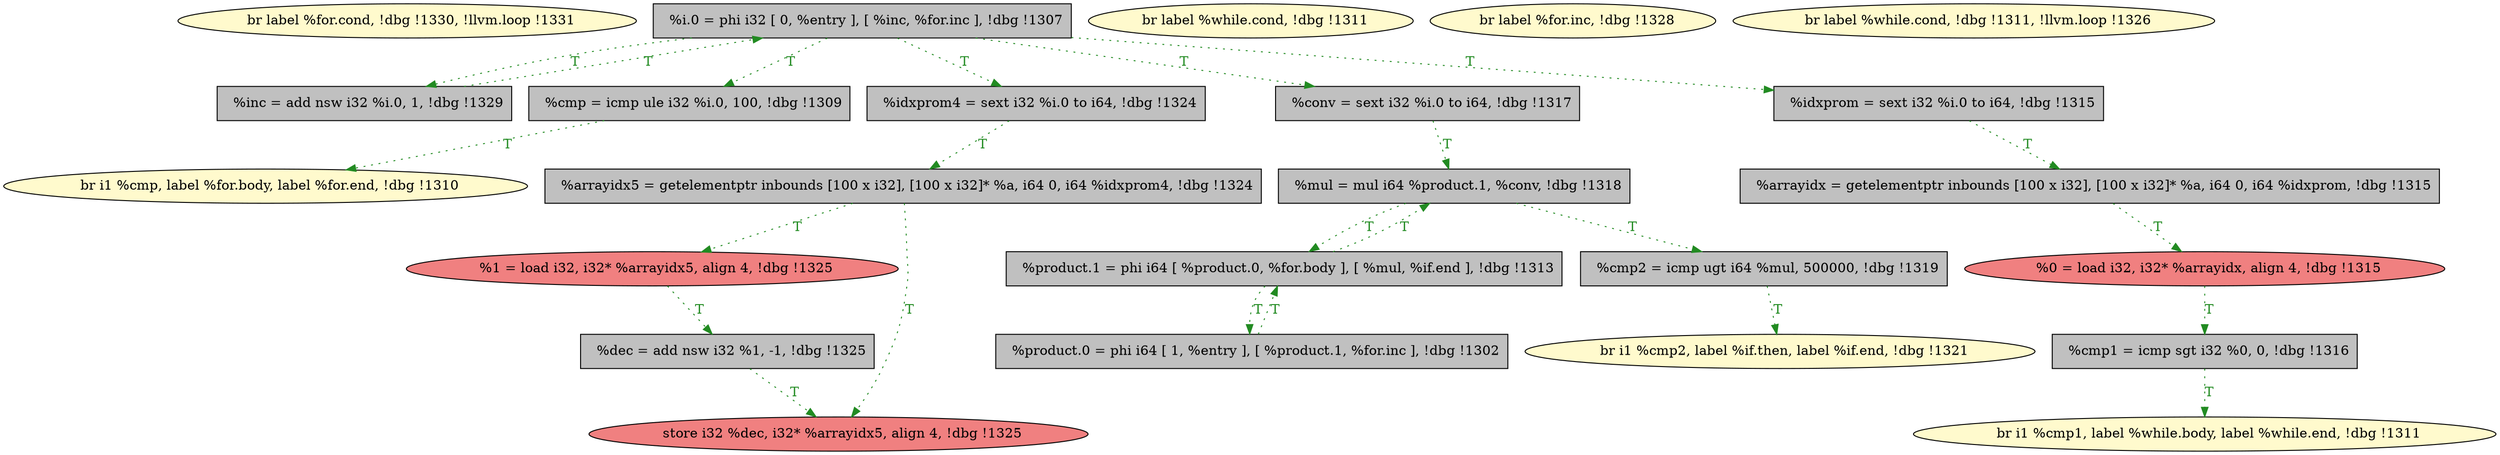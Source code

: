 
digraph G {


node269 [fillcolor=lemonchiffon,label="  br label %for.cond, !dbg !1330, !llvm.loop !1331",shape=ellipse,style=filled ]
node268 [fillcolor=grey,label="  %cmp1 = icmp sgt i32 %0, 0, !dbg !1316",shape=rectangle,style=filled ]
node267 [fillcolor=grey,label="  %cmp = icmp ule i32 %i.0, 100, !dbg !1309",shape=rectangle,style=filled ]
node265 [fillcolor=grey,label="  %inc = add nsw i32 %i.0, 1, !dbg !1329",shape=rectangle,style=filled ]
node262 [fillcolor=grey,label="  %arrayidx5 = getelementptr inbounds [100 x i32], [100 x i32]* %a, i64 0, i64 %idxprom4, !dbg !1324",shape=rectangle,style=filled ]
node250 [fillcolor=grey,label="  %idxprom4 = sext i32 %i.0 to i64, !dbg !1324",shape=rectangle,style=filled ]
node251 [fillcolor=lemonchiffon,label="  br i1 %cmp2, label %if.then, label %if.end, !dbg !1321",shape=ellipse,style=filled ]
node249 [fillcolor=lightcoral,label="  %1 = load i32, i32* %arrayidx5, align 4, !dbg !1325",shape=ellipse,style=filled ]
node264 [fillcolor=lemonchiffon,label="  br label %while.cond, !dbg !1311",shape=ellipse,style=filled ]
node256 [fillcolor=lemonchiffon,label="  br i1 %cmp1, label %while.body, label %while.end, !dbg !1311",shape=ellipse,style=filled ]
node266 [fillcolor=grey,label="  %conv = sext i32 %i.0 to i64, !dbg !1317",shape=rectangle,style=filled ]
node258 [fillcolor=grey,label="  %i.0 = phi i32 [ 0, %entry ], [ %inc, %for.inc ], !dbg !1307",shape=rectangle,style=filled ]
node252 [fillcolor=grey,label="  %cmp2 = icmp ugt i64 %mul, 500000, !dbg !1319",shape=rectangle,style=filled ]
node247 [fillcolor=lightcoral,label="  store i32 %dec, i32* %arrayidx5, align 4, !dbg !1325",shape=ellipse,style=filled ]
node263 [fillcolor=lemonchiffon,label="  br label %for.inc, !dbg !1328",shape=ellipse,style=filled ]
node246 [fillcolor=lemonchiffon,label="  br label %while.cond, !dbg !1311, !llvm.loop !1326",shape=ellipse,style=filled ]
node253 [fillcolor=grey,label="  %product.1 = phi i64 [ %product.0, %for.body ], [ %mul, %if.end ], !dbg !1313",shape=rectangle,style=filled ]
node261 [fillcolor=lightcoral,label="  %0 = load i32, i32* %arrayidx, align 4, !dbg !1315",shape=ellipse,style=filled ]
node254 [fillcolor=grey,label="  %arrayidx = getelementptr inbounds [100 x i32], [100 x i32]* %a, i64 0, i64 %idxprom, !dbg !1315",shape=rectangle,style=filled ]
node255 [fillcolor=grey,label="  %mul = mul i64 %product.1, %conv, !dbg !1318",shape=rectangle,style=filled ]
node257 [fillcolor=lemonchiffon,label="  br i1 %cmp, label %for.body, label %for.end, !dbg !1310",shape=ellipse,style=filled ]
node248 [fillcolor=grey,label="  %dec = add nsw i32 %1, -1, !dbg !1325",shape=rectangle,style=filled ]
node259 [fillcolor=grey,label="  %product.0 = phi i64 [ 1, %entry ], [ %product.1, %for.inc ], !dbg !1302",shape=rectangle,style=filled ]
node260 [fillcolor=grey,label="  %idxprom = sext i32 %i.0 to i64, !dbg !1315",shape=rectangle,style=filled ]

node260->node254 [style=dotted,color=forestgreen,label="T",fontcolor=forestgreen ]
node258->node250 [style=dotted,color=forestgreen,label="T",fontcolor=forestgreen ]
node253->node259 [style=dotted,color=forestgreen,label="T",fontcolor=forestgreen ]
node265->node258 [style=dotted,color=forestgreen,label="T",fontcolor=forestgreen ]
node261->node268 [style=dotted,color=forestgreen,label="T",fontcolor=forestgreen ]
node259->node253 [style=dotted,color=forestgreen,label="T",fontcolor=forestgreen ]
node268->node256 [style=dotted,color=forestgreen,label="T",fontcolor=forestgreen ]
node258->node265 [style=dotted,color=forestgreen,label="T",fontcolor=forestgreen ]
node262->node249 [style=dotted,color=forestgreen,label="T",fontcolor=forestgreen ]
node249->node248 [style=dotted,color=forestgreen,label="T",fontcolor=forestgreen ]
node266->node255 [style=dotted,color=forestgreen,label="T",fontcolor=forestgreen ]
node258->node266 [style=dotted,color=forestgreen,label="T",fontcolor=forestgreen ]
node258->node260 [style=dotted,color=forestgreen,label="T",fontcolor=forestgreen ]
node267->node257 [style=dotted,color=forestgreen,label="T",fontcolor=forestgreen ]
node262->node247 [style=dotted,color=forestgreen,label="T",fontcolor=forestgreen ]
node254->node261 [style=dotted,color=forestgreen,label="T",fontcolor=forestgreen ]
node250->node262 [style=dotted,color=forestgreen,label="T",fontcolor=forestgreen ]
node248->node247 [style=dotted,color=forestgreen,label="T",fontcolor=forestgreen ]
node255->node252 [style=dotted,color=forestgreen,label="T",fontcolor=forestgreen ]
node258->node267 [style=dotted,color=forestgreen,label="T",fontcolor=forestgreen ]
node255->node253 [style=dotted,color=forestgreen,label="T",fontcolor=forestgreen ]
node253->node255 [style=dotted,color=forestgreen,label="T",fontcolor=forestgreen ]
node252->node251 [style=dotted,color=forestgreen,label="T",fontcolor=forestgreen ]


}
